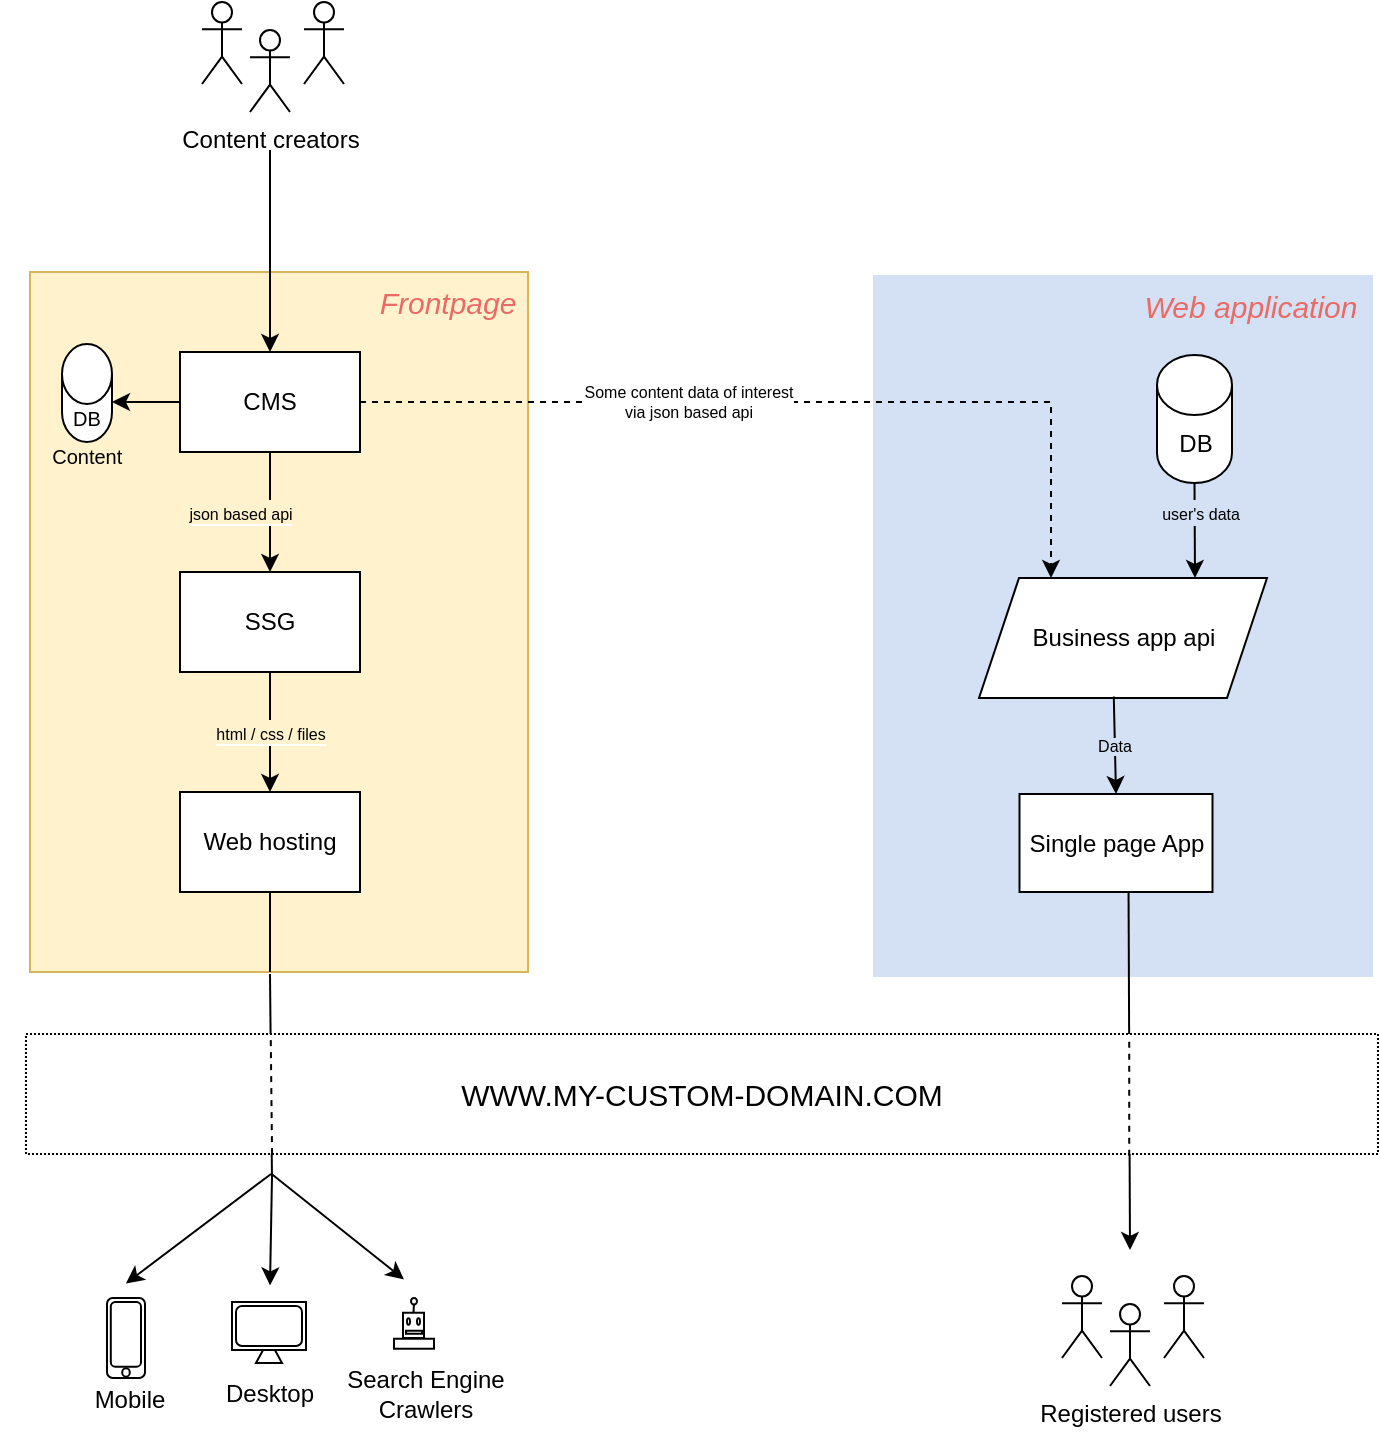 <mxfile version="18.0.5" type="device"><diagram id="B7t4Z1Tk45pRrqmt1sLI" name="Page-1"><mxGraphModel dx="1123" dy="670" grid="0" gridSize="10" guides="1" tooltips="1" connect="1" arrows="1" fold="1" page="1" pageScale="1" pageWidth="827" pageHeight="1169" math="0" shadow="0"><root><mxCell id="0"/><mxCell id="1" parent="0"/><mxCell id="TyypRVQe2sPsdvBUIYtK-180" value="" style="group" vertex="1" connectable="0" parent="1"><mxGeometry x="44" y="161" width="280" height="609" as="geometry"/></mxCell><mxCell id="TyypRVQe2sPsdvBUIYtK-9" value="&lt;span style=&quot;caret-color: rgba(0, 0, 0, 0); color: rgba(0, 0, 0, 0); font-family: monospace; font-size: 0px; text-align: start;&quot;&gt;%3CmxGraphModel%3E%3Croot%3E%3CmxCell%20id%3D%220%22%2F%3E%3CmxCell%20id%3D%221%22%20parent%3D%220%22%2F%3E%3CmxCell%20id%3D%222%22%20value%3D%22%22%20style%3D%22shape%3DumlActor%3BverticalLabelPosition%3Dbottom%3BverticalAlign%3Dtop%3Bhtml%3D1%3BoutlineConnect%3D0%3B%22%20vertex%3D%221%22%20parent%3D%221%22%3E%3CmxGeometry%20x%3D%22404%22%20y%3D%22140%22%20width%3D%2220%22%20height%3D%2241%22%20as%3D%22geometry%22%2F%3E%3C%2FmxCell%3E%3C%2Froot%3E%3C%2FmxGraphModel%3E&lt;/span&gt;&lt;span style=&quot;caret-color: rgba(0, 0, 0, 0); color: rgba(0, 0, 0, 0); font-family: monospace; font-size: 0px; text-align: start;&quot;&gt;%3CmxGraphModel%3E%3Croot%3E%3CmxCell%20id%3D%220%22%2F%3E%3CmxCell%20id%3D%221%22%20parent%3D%220%22%2F%3E%3CmxCell%20id%3D%222%22%20value%3D%22%22%20style%3D%22shape%3DumlActor%3BverticalLabelPosition%3Dbottom%3BverticalAlign%3Dtop%3Bhtml%3D1%3BoutlineConnect%3D0%3B%22%20vertex%3D%221%22%20parent%3D%221%22%3E%3CmxGeometry%20x%3D%22404%22%20y%3D%22140%22%20width%3D%2220%22%20height%3D%2241%22%20as%3D%22geometry%22%2F%3E%3C%2FmxCell%3E%3C%2Froot%3E%3C%2FmxGraphModel%3E&lt;/span&gt;" style="rounded=0;whiteSpace=wrap;html=1;fillColor=#fff2cc;strokeColor=#d6b656;" vertex="1" parent="TyypRVQe2sPsdvBUIYtK-180"><mxGeometry x="15" y="135" width="249" height="350" as="geometry"/></mxCell><mxCell id="TyypRVQe2sPsdvBUIYtK-1" value="CMS" style="rounded=0;whiteSpace=wrap;html=1;" vertex="1" parent="TyypRVQe2sPsdvBUIYtK-180"><mxGeometry x="90" y="175" width="90" height="50" as="geometry"/></mxCell><mxCell id="TyypRVQe2sPsdvBUIYtK-2" value="SSG" style="rounded=0;whiteSpace=wrap;html=1;" vertex="1" parent="TyypRVQe2sPsdvBUIYtK-180"><mxGeometry x="90" y="285" width="90" height="50" as="geometry"/></mxCell><mxCell id="TyypRVQe2sPsdvBUIYtK-3" value="&lt;span style=&quot;background-color: rgb(255, 242, 204);&quot;&gt;&lt;font style=&quot;font-size: 8px;&quot;&gt;json based api&lt;/font&gt;&lt;/span&gt;" style="endArrow=classic;html=1;rounded=0;entryX=0.5;entryY=0;entryDx=0;entryDy=0;exitX=0.5;exitY=1;exitDx=0;exitDy=0;fillColor=#fff2cc;strokeColor=#000000;" edge="1" parent="TyypRVQe2sPsdvBUIYtK-180" source="TyypRVQe2sPsdvBUIYtK-1" target="TyypRVQe2sPsdvBUIYtK-2"><mxGeometry y="-14" width="50" height="50" relative="1" as="geometry"><mxPoint x="110" y="235" as="sourcePoint"/><mxPoint x="370" y="365" as="targetPoint"/><mxPoint x="-1" as="offset"/></mxGeometry></mxCell><mxCell id="TyypRVQe2sPsdvBUIYtK-6" value="Web hosting" style="rounded=0;whiteSpace=wrap;html=1;" vertex="1" parent="TyypRVQe2sPsdvBUIYtK-180"><mxGeometry x="90" y="395" width="90" height="50" as="geometry"/></mxCell><mxCell id="TyypRVQe2sPsdvBUIYtK-7" value="&lt;span style=&quot;background-color: rgb(255, 242, 204);&quot;&gt;&lt;font style=&quot;font-size: 8px;&quot;&gt;html / css / files&lt;/font&gt;&lt;/span&gt;" style="endArrow=classic;html=1;rounded=0;entryX=0.5;entryY=0;entryDx=0;entryDy=0;exitX=0.5;exitY=1;exitDx=0;exitDy=0;" edge="1" parent="TyypRVQe2sPsdvBUIYtK-180" target="TyypRVQe2sPsdvBUIYtK-6"><mxGeometry width="50" height="50" relative="1" as="geometry"><mxPoint x="135" y="335" as="sourcePoint"/><mxPoint x="370" y="475" as="targetPoint"/></mxGeometry></mxCell><mxCell id="TyypRVQe2sPsdvBUIYtK-14" value="" style="endArrow=none;html=1;rounded=0;entryX=0.5;entryY=1;entryDx=0;entryDy=0;" edge="1" parent="TyypRVQe2sPsdvBUIYtK-180" target="TyypRVQe2sPsdvBUIYtK-6"><mxGeometry width="50" height="50" relative="1" as="geometry"><mxPoint x="135" y="485" as="sourcePoint"/><mxPoint x="370" y="505" as="targetPoint"/></mxGeometry></mxCell><mxCell id="TyypRVQe2sPsdvBUIYtK-47" value="Content creators" style="shape=umlActor;verticalLabelPosition=bottom;verticalAlign=top;html=1;outlineConnect=0;" vertex="1" parent="TyypRVQe2sPsdvBUIYtK-180"><mxGeometry x="125" y="14" width="20" height="41" as="geometry"/></mxCell><mxCell id="TyypRVQe2sPsdvBUIYtK-163" value="" style="endArrow=classic;html=1;rounded=0;entryX=0.5;entryY=0;entryDx=0;entryDy=0;" edge="1" parent="TyypRVQe2sPsdvBUIYtK-180" target="TyypRVQe2sPsdvBUIYtK-1"><mxGeometry width="50" height="50" relative="1" as="geometry"><mxPoint x="135" y="74" as="sourcePoint"/><mxPoint x="135" y="135" as="targetPoint"/></mxGeometry></mxCell><mxCell id="TyypRVQe2sPsdvBUIYtK-175" value="" style="shape=umlActor;verticalLabelPosition=bottom;verticalAlign=top;html=1;outlineConnect=0;" vertex="1" parent="TyypRVQe2sPsdvBUIYtK-180"><mxGeometry x="101" width="20" height="41" as="geometry"/></mxCell><mxCell id="TyypRVQe2sPsdvBUIYtK-178" value="" style="shape=umlActor;verticalLabelPosition=bottom;verticalAlign=top;html=1;outlineConnect=0;" vertex="1" parent="TyypRVQe2sPsdvBUIYtK-180"><mxGeometry x="152" width="20" height="41" as="geometry"/></mxCell><mxCell id="TyypRVQe2sPsdvBUIYtK-195" value="&lt;span style=&quot;font-size: 10px;&quot;&gt;DB&lt;/span&gt;" style="shape=cylinder3;whiteSpace=wrap;html=1;boundedLbl=1;backgroundOutline=1;size=15;fillColor=#FFFFFF;" vertex="1" parent="TyypRVQe2sPsdvBUIYtK-180"><mxGeometry x="31" y="171" width="25" height="49" as="geometry"/></mxCell><mxCell id="TyypRVQe2sPsdvBUIYtK-196" value="" style="endArrow=classic;html=1;rounded=0;labelBackgroundColor=#FFF2CC;strokeColor=#000000;exitX=0;exitY=0.5;exitDx=0;exitDy=0;" edge="1" parent="TyypRVQe2sPsdvBUIYtK-180" source="TyypRVQe2sPsdvBUIYtK-1"><mxGeometry width="50" height="50" relative="1" as="geometry"><mxPoint x="221" y="278" as="sourcePoint"/><mxPoint x="56" y="200" as="targetPoint"/></mxGeometry></mxCell><mxCell id="TyypRVQe2sPsdvBUIYtK-197" value="Content&amp;nbsp;" style="text;html=1;strokeColor=none;fillColor=none;align=center;verticalAlign=middle;whiteSpace=wrap;rounded=0;fontSize=10;" vertex="1" parent="TyypRVQe2sPsdvBUIYtK-180"><mxGeometry x="15" y="212" width="60" height="30" as="geometry"/></mxCell><mxCell id="TyypRVQe2sPsdvBUIYtK-207" value="" style="group" vertex="1" connectable="0" parent="TyypRVQe2sPsdvBUIYtK-180"><mxGeometry x="35" y="648" width="219" height="66" as="geometry"/></mxCell><mxCell id="TyypRVQe2sPsdvBUIYtK-22" value="" style="group" vertex="1" connectable="0" parent="TyypRVQe2sPsdvBUIYtK-207"><mxGeometry width="60" height="66" as="geometry"/></mxCell><mxCell id="TyypRVQe2sPsdvBUIYtK-20" value="" style="group" vertex="1" connectable="0" parent="TyypRVQe2sPsdvBUIYtK-22"><mxGeometry x="18.5" width="19" height="40" as="geometry"/></mxCell><mxCell id="TyypRVQe2sPsdvBUIYtK-16" value="" style="rounded=1;whiteSpace=wrap;html=1;" vertex="1" parent="TyypRVQe2sPsdvBUIYtK-20"><mxGeometry width="19" height="40" as="geometry"/></mxCell><mxCell id="TyypRVQe2sPsdvBUIYtK-17" value="" style="rounded=1;whiteSpace=wrap;html=1;" vertex="1" parent="TyypRVQe2sPsdvBUIYtK-20"><mxGeometry x="1.9" y="2.02" width="15.1" height="32.32" as="geometry"/></mxCell><mxCell id="TyypRVQe2sPsdvBUIYtK-19" value="" style="ellipse;whiteSpace=wrap;html=1;aspect=fixed;" vertex="1" parent="TyypRVQe2sPsdvBUIYtK-20"><mxGeometry x="7.6" y="35.152" width="3.8" height="4.18" as="geometry"/></mxCell><mxCell id="TyypRVQe2sPsdvBUIYtK-21" value="Mobile" style="text;html=1;strokeColor=none;fillColor=none;align=center;verticalAlign=middle;whiteSpace=wrap;rounded=0;" vertex="1" parent="TyypRVQe2sPsdvBUIYtK-22"><mxGeometry y="36" width="60" height="30" as="geometry"/></mxCell><mxCell id="TyypRVQe2sPsdvBUIYtK-26" value="" style="group" vertex="1" connectable="0" parent="TyypRVQe2sPsdvBUIYtK-207"><mxGeometry x="81" y="2" width="37" height="30.5" as="geometry"/></mxCell><mxCell id="TyypRVQe2sPsdvBUIYtK-25" value="" style="triangle;whiteSpace=wrap;html=1;rotation=-90;" vertex="1" parent="TyypRVQe2sPsdvBUIYtK-26"><mxGeometry x="12.5" y="18" width="12" height="13" as="geometry"/></mxCell><mxCell id="TyypRVQe2sPsdvBUIYtK-23" value="" style="rounded=0;whiteSpace=wrap;html=1;" vertex="1" parent="TyypRVQe2sPsdvBUIYtK-26"><mxGeometry width="37" height="24" as="geometry"/></mxCell><mxCell id="TyypRVQe2sPsdvBUIYtK-24" value="" style="rounded=1;whiteSpace=wrap;html=1;" vertex="1" parent="TyypRVQe2sPsdvBUIYtK-26"><mxGeometry x="2" y="2" width="33" height="20" as="geometry"/></mxCell><mxCell id="TyypRVQe2sPsdvBUIYtK-27" value="Desktop" style="text;html=1;strokeColor=none;fillColor=none;align=center;verticalAlign=middle;whiteSpace=wrap;rounded=0;" vertex="1" parent="TyypRVQe2sPsdvBUIYtK-207"><mxGeometry x="68" y="32.5" width="64" height="30" as="geometry"/></mxCell><mxCell id="TyypRVQe2sPsdvBUIYtK-43" value="" style="group" vertex="1" connectable="0" parent="TyypRVQe2sPsdvBUIYtK-207"><mxGeometry x="162" width="20" height="25.37" as="geometry"/></mxCell><mxCell id="TyypRVQe2sPsdvBUIYtK-35" value="" style="rounded=0;whiteSpace=wrap;html=1;" vertex="1" parent="TyypRVQe2sPsdvBUIYtK-43"><mxGeometry y="20.37" width="20" height="5" as="geometry"/></mxCell><mxCell id="TyypRVQe2sPsdvBUIYtK-36" value="" style="rounded=0;whiteSpace=wrap;html=1;" vertex="1" parent="TyypRVQe2sPsdvBUIYtK-43"><mxGeometry x="4.5" y="7.37" width="10.5" height="12.63" as="geometry"/></mxCell><mxCell id="TyypRVQe2sPsdvBUIYtK-37" value="" style="ellipse;whiteSpace=wrap;html=1;" vertex="1" parent="TyypRVQe2sPsdvBUIYtK-43"><mxGeometry x="6.5" y="10.12" width="1.5" height="3.25" as="geometry"/></mxCell><mxCell id="TyypRVQe2sPsdvBUIYtK-38" value="" style="ellipse;whiteSpace=wrap;html=1;" vertex="1" parent="TyypRVQe2sPsdvBUIYtK-43"><mxGeometry x="11.5" y="10.12" width="1.5" height="3.25" as="geometry"/></mxCell><mxCell id="TyypRVQe2sPsdvBUIYtK-40" value="" style="endArrow=none;html=1;rounded=0;exitX=0.5;exitY=0;exitDx=0;exitDy=0;" edge="1" parent="TyypRVQe2sPsdvBUIYtK-43" source="TyypRVQe2sPsdvBUIYtK-36"><mxGeometry width="50" height="50" relative="1" as="geometry"><mxPoint x="-65" y="20.37" as="sourcePoint"/><mxPoint x="10" y="2.37" as="targetPoint"/></mxGeometry></mxCell><mxCell id="TyypRVQe2sPsdvBUIYtK-41" value="" style="ellipse;whiteSpace=wrap;html=1;" vertex="1" parent="TyypRVQe2sPsdvBUIYtK-43"><mxGeometry x="8.5" width="3" height="3.25" as="geometry"/></mxCell><mxCell id="TyypRVQe2sPsdvBUIYtK-42" value="" style="rounded=0;whiteSpace=wrap;html=1;" vertex="1" parent="TyypRVQe2sPsdvBUIYtK-43"><mxGeometry x="6" y="16.37" width="8" height="1.5" as="geometry"/></mxCell><mxCell id="TyypRVQe2sPsdvBUIYtK-44" value="Search Engine Crawlers" style="text;html=1;strokeColor=none;fillColor=none;align=center;verticalAlign=middle;whiteSpace=wrap;rounded=0;" vertex="1" parent="TyypRVQe2sPsdvBUIYtK-207"><mxGeometry x="137" y="33" width="82" height="30" as="geometry"/></mxCell><mxCell id="TyypRVQe2sPsdvBUIYtK-208" value="" style="endArrow=classic;html=1;rounded=0;exitX=0.48;exitY=0.998;exitDx=0;exitDy=0;exitPerimeter=0;entryX=0.48;entryY=0.998;entryDx=0;entryDy=0;entryPerimeter=0;" edge="1" parent="TyypRVQe2sPsdvBUIYtK-180"><mxGeometry width="50" height="50" relative="1" as="geometry"><mxPoint x="135.52" y="586" as="sourcePoint"/><mxPoint x="63" y="640.7" as="targetPoint"/></mxGeometry></mxCell><mxCell id="TyypRVQe2sPsdvBUIYtK-209" value="" style="endArrow=classic;html=1;rounded=0;exitX=0.482;exitY=0.998;exitDx=0;exitDy=0;exitPerimeter=0;entryX=0.482;entryY=0.998;entryDx=0;entryDy=0;entryPerimeter=0;" edge="1" parent="TyypRVQe2sPsdvBUIYtK-180"><mxGeometry width="50" height="50" relative="1" as="geometry"><mxPoint x="136.018" y="586" as="sourcePoint"/><mxPoint x="135" y="641.7" as="targetPoint"/></mxGeometry></mxCell><mxCell id="TyypRVQe2sPsdvBUIYtK-210" value="" style="endArrow=classic;html=1;rounded=0;exitX=0.483;exitY=0.999;exitDx=0;exitDy=0;exitPerimeter=0;entryX=0.483;entryY=0.999;entryDx=0;entryDy=0;entryPerimeter=0;" edge="1" parent="TyypRVQe2sPsdvBUIYtK-180"><mxGeometry width="50" height="50" relative="1" as="geometry"><mxPoint x="136.267" y="586.35" as="sourcePoint"/><mxPoint x="202" y="638.7" as="targetPoint"/></mxGeometry></mxCell><mxCell id="TyypRVQe2sPsdvBUIYtK-219" value="&lt;i&gt;&lt;font color=&quot;#ea6b66&quot;&gt;Frontpage&lt;/font&gt;&lt;/i&gt;" style="text;html=1;strokeColor=none;fillColor=none;align=center;verticalAlign=middle;whiteSpace=wrap;rounded=0;dashed=1;dashPattern=1 1;fontSize=15;" vertex="1" parent="TyypRVQe2sPsdvBUIYtK-180"><mxGeometry x="194" y="135" width="60" height="30" as="geometry"/></mxCell><mxCell id="TyypRVQe2sPsdvBUIYtK-202" value="" style="group" vertex="1" connectable="0" parent="1"><mxGeometry x="481" y="298" width="249" height="361" as="geometry"/></mxCell><mxCell id="TyypRVQe2sPsdvBUIYtK-183" value="&lt;span style=&quot;caret-color: rgba(0, 0, 0, 0); color: rgba(0, 0, 0, 0); font-family: monospace; font-size: 0px; text-align: start;&quot;&gt;%3CmxGraphModel%3E%3Croot%3E%3CmxCell%20id%3D%220%22%2F%3E%3CmxCell%20id%3D%221%22%20parent%3D%220%22%2F%3E%3CmxCell%20id%3D%222%22%20value%3D%22%22%20style%3D%22shape%3DumlActor%3BverticalLabelPosition%3Dbottom%3BverticalAlign%3Dtop%3Bhtml%3D1%3BoutlineConnect%3D0%3B%22%20vertex%3D%221%22%20parent%3D%221%22%3E%3CmxGeometry%20x%3D%22404%22%20y%3D%22140%22%20width%3D%2220%22%20height%3D%2241%22%20as%3D%22geometry%22%2F%3E%3C%2FmxCell%3E%3C%2Froot%3E%3C%2FmxGraphModel%3E&lt;/span&gt;&lt;span style=&quot;caret-color: rgba(0, 0, 0, 0); color: rgba(0, 0, 0, 0); font-family: monospace; font-size: 0px; text-align: start;&quot;&gt;%3CmxGraphModel%3E%3Croot%3E%3CmxCell%20id%3D%220%22%2F%3E%3CmxCell%20id%3D%221%22%20parent%3D%220%22%2F%3E%3CmxCell%20id%3D%222%22%20value%3D%22%22%20style%3D%22shape%3DumlActor%3BverticalLabelPosition%3Dbottom%3BverticalAlign%3Dtop%3Bhtml%3D1%3BoutlineConnect%3D0%3B%22%20vertex%3D%221%22%20parent%3D%221%22%3E%3CmxGeometry%20x%3D%22404%22%20y%3D%22140%22%20width%3D%2220%22%20height%3D%2241%22%20as%3D%22geometry%22%2F%3E%3C%2FmxCell%3E%3C%2Froot%3E%3C%2FmxGraphModel%3E&lt;/span&gt;" style="rounded=0;whiteSpace=wrap;html=1;fillColor=#D4E1F5;strokeColor=#D4E1F5;" vertex="1" parent="TyypRVQe2sPsdvBUIYtK-202"><mxGeometry width="249" height="350" as="geometry"/></mxCell><mxCell id="TyypRVQe2sPsdvBUIYtK-185" value="Business app api" style="shape=parallelogram;perimeter=parallelogramPerimeter;whiteSpace=wrap;html=1;fixedSize=1;fillColor=#FFFFFF;" vertex="1" parent="TyypRVQe2sPsdvBUIYtK-202"><mxGeometry x="52.5" y="151" width="144" height="60" as="geometry"/></mxCell><mxCell id="TyypRVQe2sPsdvBUIYtK-187" value="Single page App" style="rounded=0;whiteSpace=wrap;html=1;fillColor=#FFFFFF;" vertex="1" parent="TyypRVQe2sPsdvBUIYtK-202"><mxGeometry x="72.75" y="259" width="96.5" height="49" as="geometry"/></mxCell><mxCell id="TyypRVQe2sPsdvBUIYtK-194" value="" style="group" vertex="1" connectable="0" parent="TyypRVQe2sPsdvBUIYtK-202"><mxGeometry x="143.5" y="39.5" width="37.5" height="64" as="geometry"/></mxCell><mxCell id="TyypRVQe2sPsdvBUIYtK-184" value="DB" style="shape=cylinder3;whiteSpace=wrap;html=1;boundedLbl=1;backgroundOutline=1;size=15;fillColor=#FFFFFF;" vertex="1" parent="TyypRVQe2sPsdvBUIYtK-194"><mxGeometry x="-2" width="37.5" height="64" as="geometry"/></mxCell><mxCell id="TyypRVQe2sPsdvBUIYtK-201" value="&lt;span style=&quot;background-color: rgb(212, 225, 245);&quot;&gt;Data&lt;/span&gt;" style="endArrow=classic;html=1;rounded=0;labelBackgroundColor=#FFF2CC;fontSize=8;strokeColor=#000000;entryX=0.5;entryY=0;entryDx=0;entryDy=0;exitX=0.468;exitY=0.987;exitDx=0;exitDy=0;exitPerimeter=0;" edge="1" parent="TyypRVQe2sPsdvBUIYtK-202" source="TyypRVQe2sPsdvBUIYtK-185" target="TyypRVQe2sPsdvBUIYtK-187"><mxGeometry width="50" height="50" relative="1" as="geometry"><mxPoint x="2.5" y="193.5" as="sourcePoint"/><mxPoint x="52.5" y="143.5" as="targetPoint"/></mxGeometry></mxCell><mxCell id="TyypRVQe2sPsdvBUIYtK-189" value="&lt;font style=&quot;font-size: 8px;&quot;&gt;user's data&lt;/font&gt;" style="endArrow=classic;html=1;rounded=0;labelBackgroundColor=#D4E1F5;strokeColor=#000000;exitX=0.5;exitY=1;exitDx=0;exitDy=0;exitPerimeter=0;entryX=0.75;entryY=0;entryDx=0;entryDy=0;" edge="1" parent="TyypRVQe2sPsdvBUIYtK-202" source="TyypRVQe2sPsdvBUIYtK-184" target="TyypRVQe2sPsdvBUIYtK-185"><mxGeometry x="-0.389" y="3" width="50" height="50" relative="1" as="geometry"><mxPoint x="584.25" y="419.5" as="sourcePoint"/><mxPoint x="634.25" y="369.5" as="targetPoint"/><mxPoint as="offset"/></mxGeometry></mxCell><mxCell id="TyypRVQe2sPsdvBUIYtK-220" value="Web application&lt;br&gt;" style="text;html=1;strokeColor=none;fillColor=none;align=center;verticalAlign=middle;whiteSpace=wrap;rounded=0;dashed=1;dashPattern=1 1;fontSize=15;fontColor=#EA6B66;fontStyle=2" vertex="1" parent="TyypRVQe2sPsdvBUIYtK-202"><mxGeometry x="128" width="121" height="30" as="geometry"/></mxCell><mxCell id="TyypRVQe2sPsdvBUIYtK-199" value="" style="endArrow=classic;html=1;rounded=0;labelBackgroundColor=#FFF2CC;fontSize=8;strokeColor=#000000;exitX=1;exitY=0.5;exitDx=0;exitDy=0;entryX=0.25;entryY=0;entryDx=0;entryDy=0;edgeStyle=orthogonalEdgeStyle;dashed=1;" edge="1" parent="1" source="TyypRVQe2sPsdvBUIYtK-1" target="TyypRVQe2sPsdvBUIYtK-185"><mxGeometry width="50" height="50" relative="1" as="geometry"><mxPoint x="329" y="337" as="sourcePoint"/><mxPoint x="422" y="407" as="targetPoint"/></mxGeometry></mxCell><mxCell id="TyypRVQe2sPsdvBUIYtK-200" value="Some content data of interest&lt;br&gt;via json based api&lt;br&gt;" style="edgeLabel;html=1;align=center;verticalAlign=middle;resizable=0;points=[];fontSize=8;" vertex="1" connectable="0" parent="TyypRVQe2sPsdvBUIYtK-199"><mxGeometry x="-0.245" relative="1" as="geometry"><mxPoint as="offset"/></mxGeometry></mxCell><mxCell id="TyypRVQe2sPsdvBUIYtK-203" value="Registered users" style="shape=umlActor;verticalLabelPosition=bottom;verticalAlign=top;html=1;outlineConnect=0;" vertex="1" parent="1"><mxGeometry x="599" y="812" width="20" height="41" as="geometry"/></mxCell><mxCell id="TyypRVQe2sPsdvBUIYtK-204" value="" style="shape=umlActor;verticalLabelPosition=bottom;verticalAlign=top;html=1;outlineConnect=0;" vertex="1" parent="1"><mxGeometry x="575" y="798" width="20" height="41" as="geometry"/></mxCell><mxCell id="TyypRVQe2sPsdvBUIYtK-205" value="" style="shape=umlActor;verticalLabelPosition=bottom;verticalAlign=top;html=1;outlineConnect=0;" vertex="1" parent="1"><mxGeometry x="626" y="798" width="20" height="41" as="geometry"/></mxCell><mxCell id="TyypRVQe2sPsdvBUIYtK-206" value="" style="endArrow=classic;html=1;rounded=0;labelBackgroundColor=#D4E1F5;fontSize=8;strokeColor=#000000;exitX=0.565;exitY=0.993;exitDx=0;exitDy=0;exitPerimeter=0;" edge="1" parent="1" source="TyypRVQe2sPsdvBUIYtK-187"><mxGeometry width="50" height="50" relative="1" as="geometry"><mxPoint x="469" y="734" as="sourcePoint"/><mxPoint x="609" y="785" as="targetPoint"/></mxGeometry></mxCell><mxCell id="TyypRVQe2sPsdvBUIYtK-212" value="" style="endArrow=none;html=1;rounded=0;labelBackgroundColor=#D4E1F5;fontSize=8;strokeColor=#000000;" edge="1" parent="1"><mxGeometry width="50" height="50" relative="1" as="geometry"><mxPoint x="180" y="750" as="sourcePoint"/><mxPoint x="179" y="647" as="targetPoint"/></mxGeometry></mxCell><mxCell id="TyypRVQe2sPsdvBUIYtK-214" value="&lt;font style=&quot;font-size: 15px;&quot;&gt;WWW.MY-CUSTOM-DOMAIN.COM&lt;/font&gt;" style="rounded=0;whiteSpace=wrap;html=1;fontSize=8;dashed=1;dashPattern=1 1;" vertex="1" parent="1"><mxGeometry x="57" y="677" width="676" height="60" as="geometry"/></mxCell><mxCell id="TyypRVQe2sPsdvBUIYtK-217" value="" style="endArrow=none;dashed=1;html=1;rounded=0;labelBackgroundColor=#D4E1F5;fontSize=15;strokeColor=#000000;entryX=0.816;entryY=0.014;entryDx=0;entryDy=0;entryPerimeter=0;exitX=0.816;exitY=1.014;exitDx=0;exitDy=0;exitPerimeter=0;" edge="1" parent="1" source="TyypRVQe2sPsdvBUIYtK-214" target="TyypRVQe2sPsdvBUIYtK-214"><mxGeometry width="50" height="50" relative="1" as="geometry"><mxPoint x="376" y="692" as="sourcePoint"/><mxPoint x="426" y="642" as="targetPoint"/></mxGeometry></mxCell><mxCell id="TyypRVQe2sPsdvBUIYtK-218" value="" style="endArrow=none;dashed=1;html=1;rounded=0;labelBackgroundColor=#D4E1F5;fontSize=15;strokeColor=#000000;exitX=0.182;exitY=1.001;exitDx=0;exitDy=0;exitPerimeter=0;entryX=0.181;entryY=0.006;entryDx=0;entryDy=0;entryPerimeter=0;" edge="1" parent="1" source="TyypRVQe2sPsdvBUIYtK-214" target="TyypRVQe2sPsdvBUIYtK-214"><mxGeometry width="50" height="50" relative="1" as="geometry"><mxPoint x="376" y="692" as="sourcePoint"/><mxPoint x="181" y="676" as="targetPoint"/></mxGeometry></mxCell></root></mxGraphModel></diagram></mxfile>